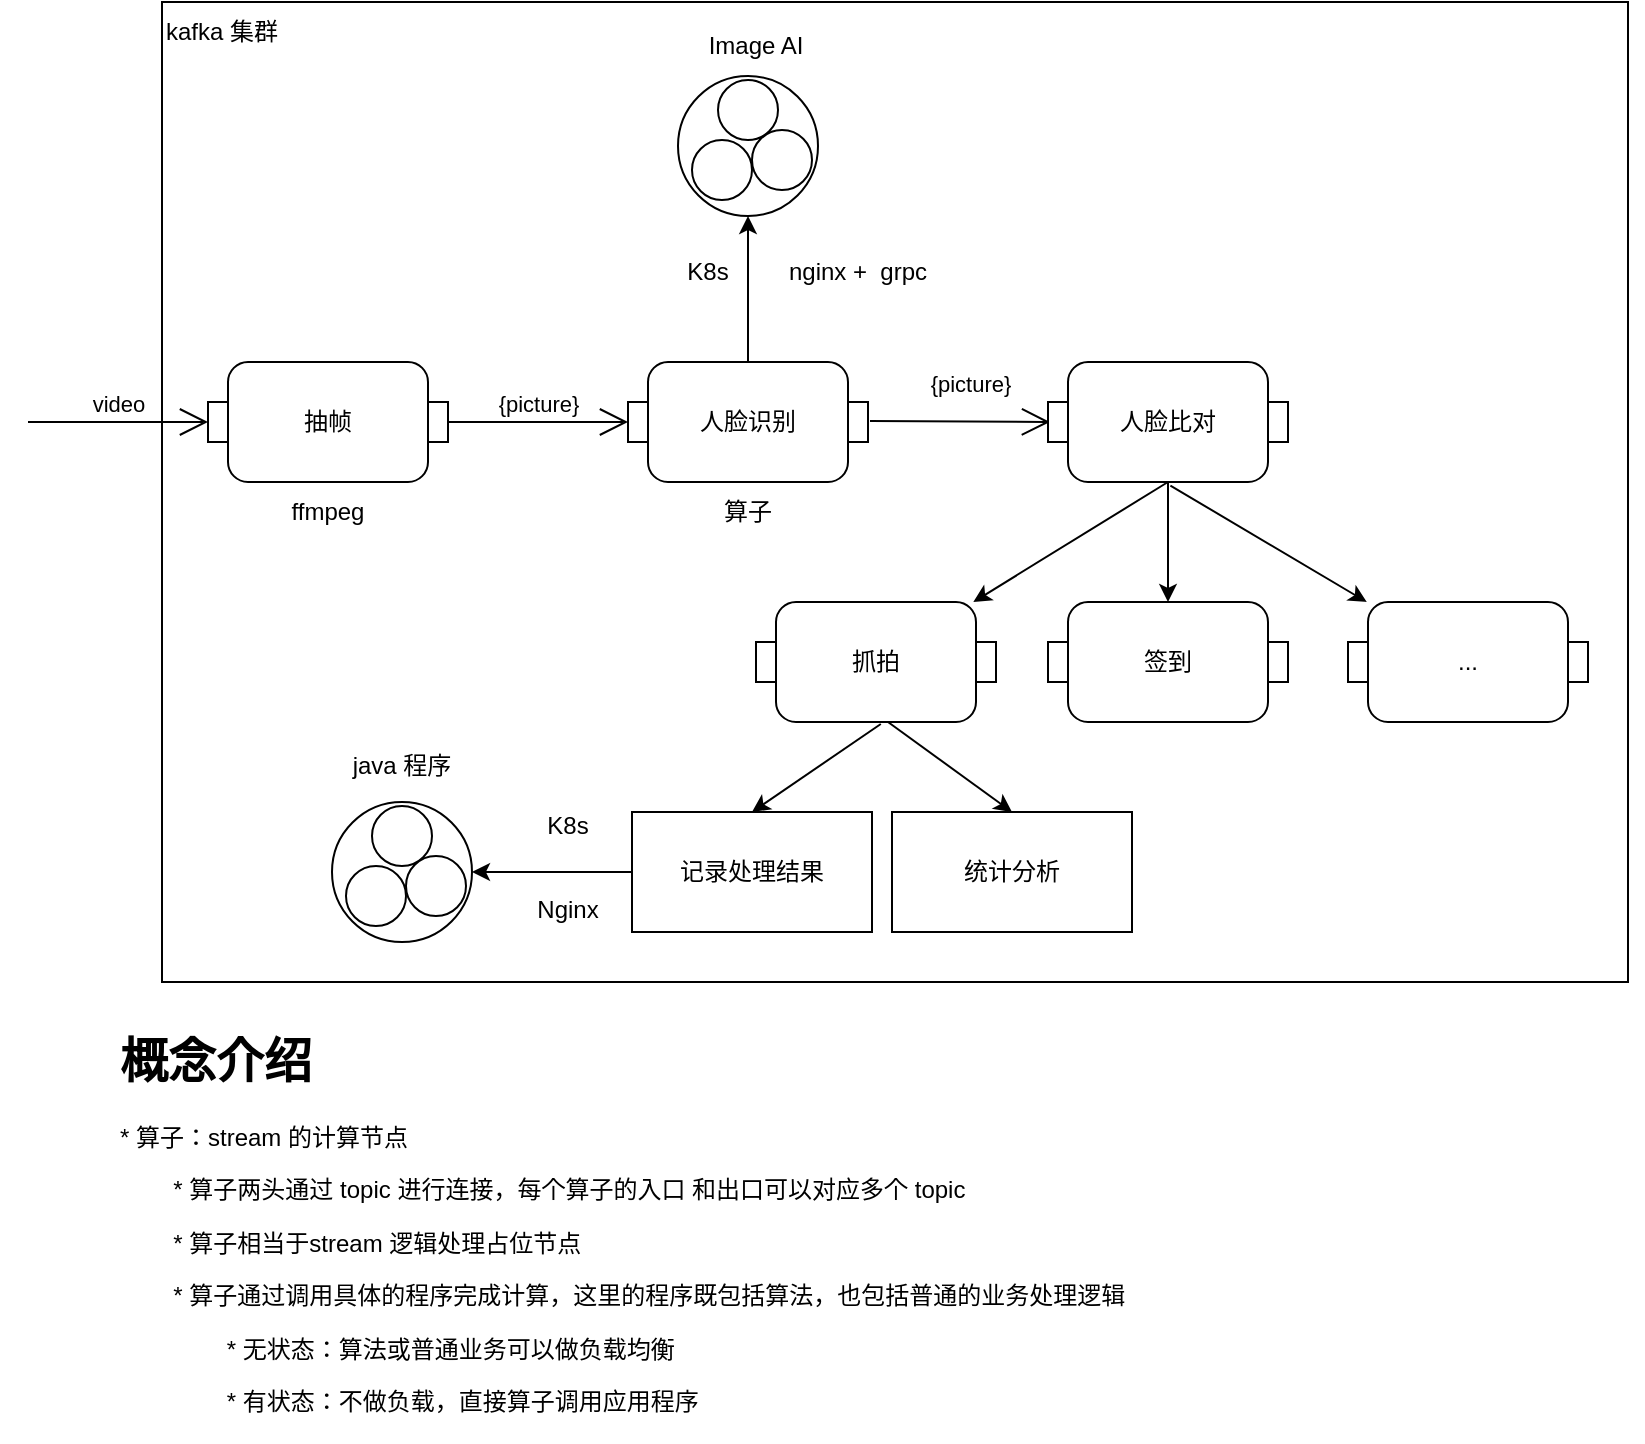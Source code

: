 <mxfile version="17.1.5" type="github"><diagram id="22KFjAZIgZ1wEyFO1Qyh" name="Page-1"><mxGraphModel dx="1038" dy="571" grid="1" gridSize="10" guides="1" tooltips="1" connect="1" arrows="1" fold="1" page="1" pageScale="1" pageWidth="827" pageHeight="1169" math="0" shadow="0"><root><mxCell id="0"/><mxCell id="1" parent="0"/><mxCell id="picqBfe8_j36jY5c43g5-27" value="" style="rounded=0;whiteSpace=wrap;html=1;" vertex="1" parent="1"><mxGeometry x="117" y="90" width="733" height="490" as="geometry"/></mxCell><mxCell id="picqBfe8_j36jY5c43g5-1" value="抽帧" style="html=1;shape=mxgraph.sysml.isControl;whiteSpace=wrap;align=center;" vertex="1" parent="1"><mxGeometry x="140" y="270" width="120" height="60" as="geometry"/></mxCell><mxCell id="picqBfe8_j36jY5c43g5-2" value="video" style="edgeStyle=elbowEdgeStyle;html=1;elbow=horizontal;startArrow=open;rounded=0;endArrow=none;verticalAlign=bottom;exitX=0;exitY=0.5;startSize=12;" edge="1" source="picqBfe8_j36jY5c43g5-1" parent="1"><mxGeometry relative="1" as="geometry"><mxPoint x="50" y="300" as="targetPoint"/></mxGeometry></mxCell><mxCell id="picqBfe8_j36jY5c43g5-3" value="{picture}" style="edgeStyle=elbowEdgeStyle;html=1;elbow=vertical;endArrow=open;rounded=0;verticalAlign=bottom;entryX=0;entryY=0.5;endSize=12;" edge="1" source="picqBfe8_j36jY5c43g5-1" parent="1"><mxGeometry relative="1" as="geometry"><mxPoint x="350" y="300" as="targetPoint"/></mxGeometry></mxCell><mxCell id="picqBfe8_j36jY5c43g5-40" style="edgeStyle=orthogonalEdgeStyle;rounded=0;orthogonalLoop=1;jettySize=auto;html=1;entryX=0.5;entryY=1;entryDx=0;entryDy=0;" edge="1" parent="1" source="picqBfe8_j36jY5c43g5-5" target="picqBfe8_j36jY5c43g5-35"><mxGeometry relative="1" as="geometry"/></mxCell><mxCell id="picqBfe8_j36jY5c43g5-5" value="人脸识别" style="html=1;shape=mxgraph.sysml.isControl;whiteSpace=wrap;align=center;" vertex="1" parent="1"><mxGeometry x="350" y="270" width="120" height="60" as="geometry"/></mxCell><mxCell id="picqBfe8_j36jY5c43g5-6" value="{picture}" style="edgeStyle=elbowEdgeStyle;html=1;elbow=vertical;endArrow=open;rounded=0;verticalAlign=bottom;entryX=0;entryY=0.5;endSize=12;" edge="1" parent="1"><mxGeometry x="0.088" y="10" relative="1" as="geometry"><mxPoint x="561" y="299.5" as="targetPoint"/><mxPoint x="471" y="299.5" as="sourcePoint"/><Array as="points"><mxPoint x="471" y="300"/></Array><mxPoint x="1" as="offset"/></mxGeometry></mxCell><mxCell id="picqBfe8_j36jY5c43g5-13" style="edgeStyle=orthogonalEdgeStyle;rounded=0;orthogonalLoop=1;jettySize=auto;html=1;" edge="1" parent="1" source="picqBfe8_j36jY5c43g5-7" target="picqBfe8_j36jY5c43g5-10"><mxGeometry relative="1" as="geometry"><Array as="points"><mxPoint x="620" y="400"/></Array></mxGeometry></mxCell><mxCell id="picqBfe8_j36jY5c43g5-7" value="人脸比对" style="html=1;shape=mxgraph.sysml.isControl;whiteSpace=wrap;align=center;" vertex="1" parent="1"><mxGeometry x="560" y="270" width="120" height="60" as="geometry"/></mxCell><mxCell id="picqBfe8_j36jY5c43g5-8" value="抓拍" style="html=1;shape=mxgraph.sysml.isControl;whiteSpace=wrap;align=center;" vertex="1" parent="1"><mxGeometry x="414" y="390" width="120" height="60" as="geometry"/></mxCell><mxCell id="picqBfe8_j36jY5c43g5-10" value="签到" style="html=1;shape=mxgraph.sysml.isControl;whiteSpace=wrap;align=center;" vertex="1" parent="1"><mxGeometry x="560" y="390" width="120" height="60" as="geometry"/></mxCell><mxCell id="picqBfe8_j36jY5c43g5-11" value="..." style="html=1;shape=mxgraph.sysml.isControl;whiteSpace=wrap;align=center;" vertex="1" parent="1"><mxGeometry x="710" y="390" width="120" height="60" as="geometry"/></mxCell><mxCell id="picqBfe8_j36jY5c43g5-14" value="" style="endArrow=classic;html=1;rounded=0;" edge="1" parent="1" target="picqBfe8_j36jY5c43g5-8"><mxGeometry width="50" height="50" relative="1" as="geometry"><mxPoint x="620" y="330" as="sourcePoint"/><mxPoint x="440" y="270" as="targetPoint"/></mxGeometry></mxCell><mxCell id="picqBfe8_j36jY5c43g5-15" value="" style="endArrow=classic;html=1;rounded=0;exitX=0.51;exitY=1.03;exitDx=0;exitDy=0;exitPerimeter=0;" edge="1" parent="1" source="picqBfe8_j36jY5c43g5-7" target="picqBfe8_j36jY5c43g5-11"><mxGeometry width="50" height="50" relative="1" as="geometry"><mxPoint x="630" y="340" as="sourcePoint"/><mxPoint x="532.667" y="400" as="targetPoint"/></mxGeometry></mxCell><mxCell id="picqBfe8_j36jY5c43g5-46" style="edgeStyle=orthogonalEdgeStyle;rounded=0;orthogonalLoop=1;jettySize=auto;html=1;entryX=1;entryY=0.5;entryDx=0;entryDy=0;" edge="1" parent="1" source="picqBfe8_j36jY5c43g5-18" target="picqBfe8_j36jY5c43g5-22"><mxGeometry relative="1" as="geometry"/></mxCell><mxCell id="picqBfe8_j36jY5c43g5-18" value="记录处理结果" style="rounded=0;whiteSpace=wrap;html=1;" vertex="1" parent="1"><mxGeometry x="352" y="495" width="120" height="60" as="geometry"/></mxCell><mxCell id="picqBfe8_j36jY5c43g5-19" value="统计分析" style="rounded=0;whiteSpace=wrap;html=1;" vertex="1" parent="1"><mxGeometry x="482" y="495" width="120" height="60" as="geometry"/></mxCell><mxCell id="picqBfe8_j36jY5c43g5-20" value="" style="endArrow=classic;html=1;rounded=0;exitX=0.52;exitY=1.017;exitDx=0;exitDy=0;exitPerimeter=0;entryX=0.5;entryY=0;entryDx=0;entryDy=0;" edge="1" parent="1" source="picqBfe8_j36jY5c43g5-8" target="picqBfe8_j36jY5c43g5-18"><mxGeometry width="50" height="50" relative="1" as="geometry"><mxPoint x="390" y="520" as="sourcePoint"/><mxPoint x="440" y="470" as="targetPoint"/></mxGeometry></mxCell><mxCell id="picqBfe8_j36jY5c43g5-21" value="" style="endArrow=classic;html=1;rounded=0;entryX=0.5;entryY=0;entryDx=0;entryDy=0;" edge="1" parent="1" target="picqBfe8_j36jY5c43g5-19"><mxGeometry width="50" height="50" relative="1" as="geometry"><mxPoint x="480" y="450" as="sourcePoint"/><mxPoint x="270" y="510" as="targetPoint"/></mxGeometry></mxCell><mxCell id="picqBfe8_j36jY5c43g5-22" value="" style="ellipse;whiteSpace=wrap;html=1;aspect=fixed;" vertex="1" parent="1"><mxGeometry x="202" y="490" width="70" height="70" as="geometry"/></mxCell><mxCell id="picqBfe8_j36jY5c43g5-23" value="" style="ellipse;whiteSpace=wrap;html=1;aspect=fixed;" vertex="1" parent="1"><mxGeometry x="222" y="492" width="30" height="30" as="geometry"/></mxCell><mxCell id="picqBfe8_j36jY5c43g5-24" value="" style="ellipse;whiteSpace=wrap;html=1;aspect=fixed;fontStyle=1" vertex="1" parent="1"><mxGeometry x="239" y="517" width="30" height="30" as="geometry"/></mxCell><mxCell id="picqBfe8_j36jY5c43g5-25" value="" style="ellipse;whiteSpace=wrap;html=1;aspect=fixed;fontStyle=1" vertex="1" parent="1"><mxGeometry x="209" y="522" width="30" height="30" as="geometry"/></mxCell><mxCell id="picqBfe8_j36jY5c43g5-30" value="kafka 集群" style="text;html=1;strokeColor=none;fillColor=none;align=center;verticalAlign=middle;whiteSpace=wrap;rounded=0;" vertex="1" parent="1"><mxGeometry x="117" y="90" width="60" height="30" as="geometry"/></mxCell><mxCell id="picqBfe8_j36jY5c43g5-31" value="ffmpeg" style="text;html=1;strokeColor=none;fillColor=none;align=center;verticalAlign=middle;whiteSpace=wrap;rounded=0;" vertex="1" parent="1"><mxGeometry x="170" y="330" width="60" height="30" as="geometry"/></mxCell><mxCell id="picqBfe8_j36jY5c43g5-32" value="K8s" style="text;html=1;strokeColor=none;fillColor=none;align=center;verticalAlign=middle;whiteSpace=wrap;rounded=0;" vertex="1" parent="1"><mxGeometry x="290" y="487" width="60" height="30" as="geometry"/></mxCell><mxCell id="picqBfe8_j36jY5c43g5-33" value="Nginx" style="text;html=1;strokeColor=none;fillColor=none;align=center;verticalAlign=middle;whiteSpace=wrap;rounded=0;" vertex="1" parent="1"><mxGeometry x="290" y="529" width="60" height="30" as="geometry"/></mxCell><mxCell id="picqBfe8_j36jY5c43g5-34" value="算子" style="text;html=1;strokeColor=none;fillColor=none;align=center;verticalAlign=middle;whiteSpace=wrap;rounded=0;" vertex="1" parent="1"><mxGeometry x="380" y="330" width="60" height="30" as="geometry"/></mxCell><mxCell id="picqBfe8_j36jY5c43g5-35" value="" style="ellipse;whiteSpace=wrap;html=1;aspect=fixed;" vertex="1" parent="1"><mxGeometry x="375" y="127" width="70" height="70" as="geometry"/></mxCell><mxCell id="picqBfe8_j36jY5c43g5-36" value="" style="ellipse;whiteSpace=wrap;html=1;aspect=fixed;" vertex="1" parent="1"><mxGeometry x="395" y="129" width="30" height="30" as="geometry"/></mxCell><mxCell id="picqBfe8_j36jY5c43g5-37" value="" style="ellipse;whiteSpace=wrap;html=1;aspect=fixed;fontStyle=1" vertex="1" parent="1"><mxGeometry x="412" y="154" width="30" height="30" as="geometry"/></mxCell><mxCell id="picqBfe8_j36jY5c43g5-38" value="" style="ellipse;whiteSpace=wrap;html=1;aspect=fixed;fontStyle=1" vertex="1" parent="1"><mxGeometry x="382" y="159" width="30" height="30" as="geometry"/></mxCell><mxCell id="picqBfe8_j36jY5c43g5-41" value="Image AI" style="text;html=1;strokeColor=none;fillColor=none;align=center;verticalAlign=middle;whiteSpace=wrap;rounded=0;" vertex="1" parent="1"><mxGeometry x="384" y="97" width="60" height="30" as="geometry"/></mxCell><mxCell id="picqBfe8_j36jY5c43g5-49" value="java 程序" style="text;html=1;strokeColor=none;fillColor=none;align=center;verticalAlign=middle;whiteSpace=wrap;rounded=0;" vertex="1" parent="1"><mxGeometry x="207" y="457" width="60" height="30" as="geometry"/></mxCell><mxCell id="picqBfe8_j36jY5c43g5-52" value="K8s" style="text;html=1;strokeColor=none;fillColor=none;align=center;verticalAlign=middle;whiteSpace=wrap;rounded=0;" vertex="1" parent="1"><mxGeometry x="380" y="210" width="20" height="30" as="geometry"/></mxCell><mxCell id="picqBfe8_j36jY5c43g5-53" value="nginx +&amp;nbsp; grpc" style="text;html=1;strokeColor=none;fillColor=none;align=center;verticalAlign=middle;whiteSpace=wrap;rounded=0;" vertex="1" parent="1"><mxGeometry x="400" y="215" width="130" height="20" as="geometry"/></mxCell><mxCell id="picqBfe8_j36jY5c43g5-54" value="&lt;h1&gt;概念介绍&lt;/h1&gt;&lt;p&gt;* 算子：stream 的计算节点&lt;/p&gt;&lt;p&gt;&lt;span style=&quot;white-space: pre&quot;&gt;&#9;&lt;/span&gt;* 算子两头通过 topic 进行连接，每个算子的入口 和出口可以对应多个 topic&lt;br&gt;&lt;/p&gt;&lt;p&gt;&lt;span style=&quot;white-space: pre&quot;&gt;&#9;&lt;/span&gt;* 算子相当于stream 逻辑处理占位节点&lt;br&gt;&lt;/p&gt;&lt;p&gt;&lt;span style=&quot;white-space: pre&quot;&gt;&#9;&lt;/span&gt;* 算子通过调用具体的程序完成计算，这里的程序既包括算法，也包括普通的业务处理逻辑&lt;br&gt;&lt;/p&gt;&lt;p&gt;&lt;span style=&quot;white-space: pre&quot;&gt;&#9;&lt;/span&gt;&lt;span style=&quot;white-space: pre&quot;&gt;&#9;&lt;/span&gt;* 无状态：算法或普通业务可以做负载均衡&lt;br&gt;&lt;/p&gt;&lt;p&gt;&lt;span style=&quot;white-space: pre&quot;&gt;&#9;&lt;/span&gt;&lt;span style=&quot;white-space: pre&quot;&gt;&#9;&lt;/span&gt;* 有状态：不做负载，直接算子调用应用程序&lt;br&gt;&lt;/p&gt;" style="text;html=1;strokeColor=none;fillColor=none;spacing=5;spacingTop=-20;whiteSpace=wrap;overflow=hidden;rounded=0;" vertex="1" parent="1"><mxGeometry x="90.75" y="600" width="766.5" height="210" as="geometry"/></mxCell></root></mxGraphModel></diagram></mxfile>